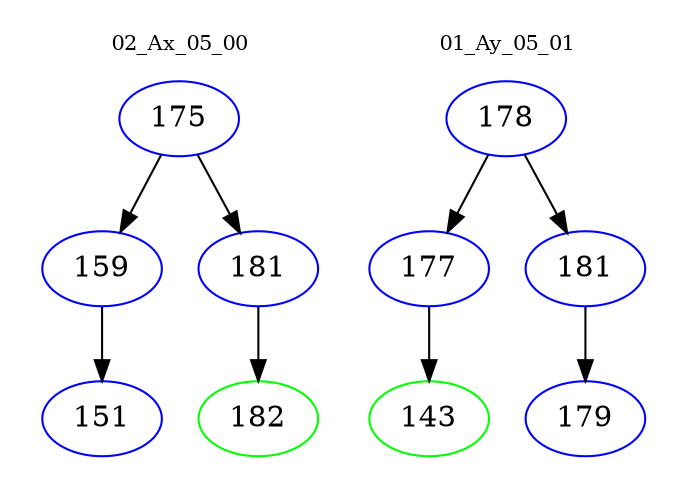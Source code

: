 digraph{
subgraph cluster_0 {
color = white
label = "02_Ax_05_00";
fontsize=10;
T0_175 [label="175", color="blue"]
T0_175 -> T0_159 [color="black"]
T0_159 [label="159", color="blue"]
T0_159 -> T0_151 [color="black"]
T0_151 [label="151", color="blue"]
T0_175 -> T0_181 [color="black"]
T0_181 [label="181", color="blue"]
T0_181 -> T0_182 [color="black"]
T0_182 [label="182", color="green"]
}
subgraph cluster_1 {
color = white
label = "01_Ay_05_01";
fontsize=10;
T1_178 [label="178", color="blue"]
T1_178 -> T1_177 [color="black"]
T1_177 [label="177", color="blue"]
T1_177 -> T1_143 [color="black"]
T1_143 [label="143", color="green"]
T1_178 -> T1_181 [color="black"]
T1_181 [label="181", color="blue"]
T1_181 -> T1_179 [color="black"]
T1_179 [label="179", color="blue"]
}
}
